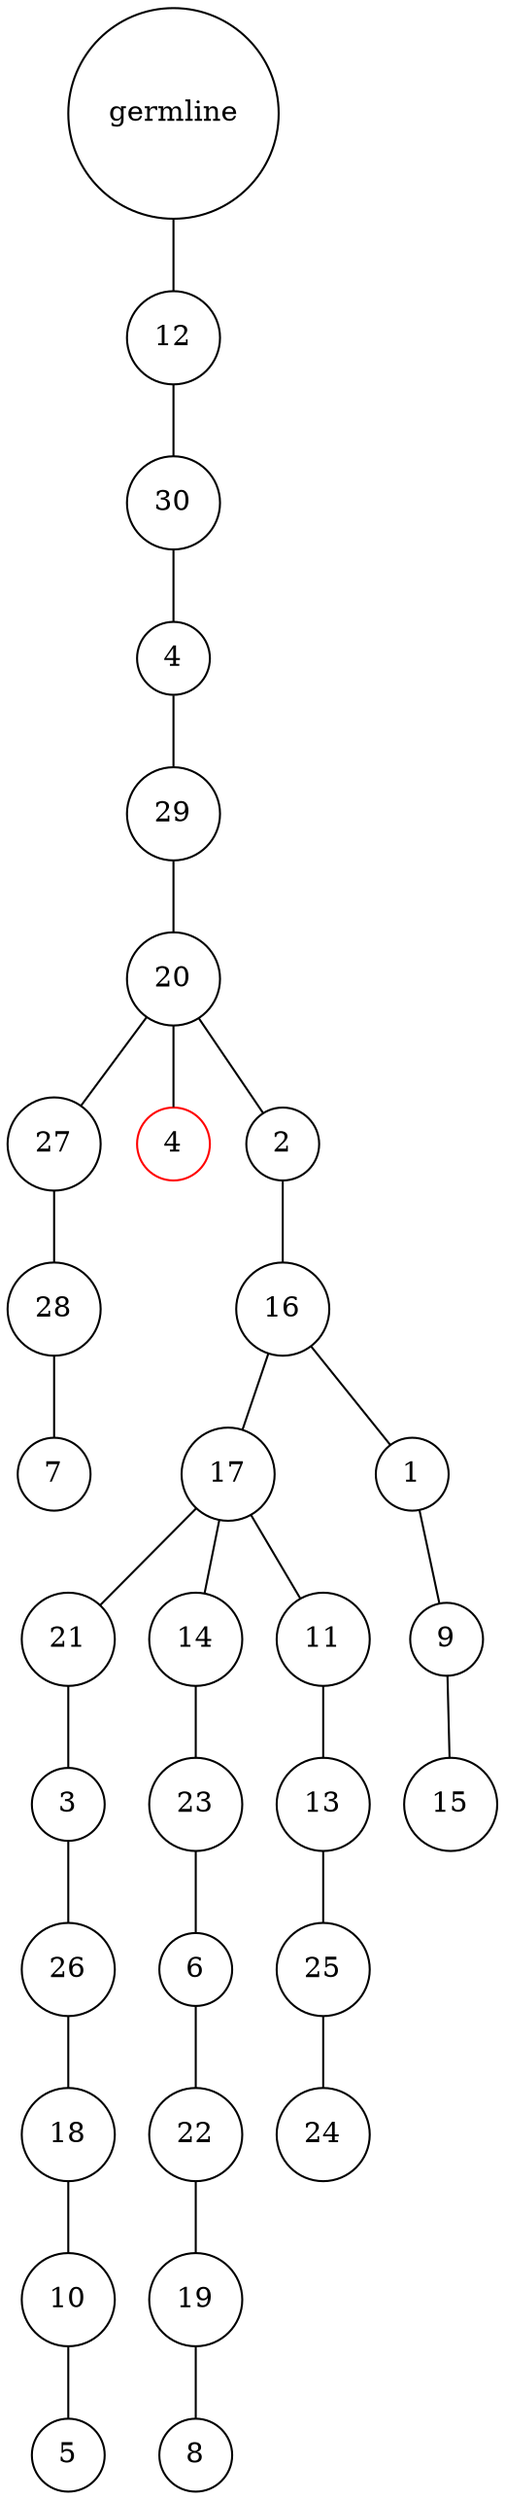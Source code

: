 graph {
	rankdir=UD;
	splines=line;
	node [shape=circle]
	"0x7f5814f20a60" [label="germline"];
	"0x7f5814f20a90" [label="12"];
	"0x7f5814f20a60" -- "0x7f5814f20a90" ;
	"0x7f5814f20ac0" [label="30"];
	"0x7f5814f20a90" -- "0x7f5814f20ac0" ;
	"0x7f5814f20af0" [label="4"];
	"0x7f5814f20ac0" -- "0x7f5814f20af0" ;
	"0x7f5814f20b20" [label="29"];
	"0x7f5814f20af0" -- "0x7f5814f20b20" ;
	"0x7f5814f20b50" [label="20"];
	"0x7f5814f20b20" -- "0x7f5814f20b50" ;
	"0x7f5814f20b80" [label="27"];
	"0x7f5814f20b50" -- "0x7f5814f20b80" ;
	"0x7f5814f20bb0" [label="28"];
	"0x7f5814f20b80" -- "0x7f5814f20bb0" ;
	"0x7f5814f20be0" [label="7"];
	"0x7f5814f20bb0" -- "0x7f5814f20be0" ;
	"0x7f5814f20c10" [label="4",color="red"];
	"0x7f5814f20b50" -- "0x7f5814f20c10" ;
	"0x7f5814f20c40" [label="2"];
	"0x7f5814f20b50" -- "0x7f5814f20c40" ;
	"0x7f5814f20c70" [label="16"];
	"0x7f5814f20c40" -- "0x7f5814f20c70" ;
	"0x7f5814f20ca0" [label="17"];
	"0x7f5814f20c70" -- "0x7f5814f20ca0" ;
	"0x7f5814f20cd0" [label="21"];
	"0x7f5814f20ca0" -- "0x7f5814f20cd0" ;
	"0x7f5814f20d00" [label="3"];
	"0x7f5814f20cd0" -- "0x7f5814f20d00" ;
	"0x7f5814f20d30" [label="26"];
	"0x7f5814f20d00" -- "0x7f5814f20d30" ;
	"0x7f5814f20d60" [label="18"];
	"0x7f5814f20d30" -- "0x7f5814f20d60" ;
	"0x7f5814f20d90" [label="10"];
	"0x7f5814f20d60" -- "0x7f5814f20d90" ;
	"0x7f5814f20dc0" [label="5"];
	"0x7f5814f20d90" -- "0x7f5814f20dc0" ;
	"0x7f5814f20df0" [label="14"];
	"0x7f5814f20ca0" -- "0x7f5814f20df0" ;
	"0x7f5814f20e20" [label="23"];
	"0x7f5814f20df0" -- "0x7f5814f20e20" ;
	"0x7f5814f20e50" [label="6"];
	"0x7f5814f20e20" -- "0x7f5814f20e50" ;
	"0x7f5814f20e80" [label="22"];
	"0x7f5814f20e50" -- "0x7f5814f20e80" ;
	"0x7f5814f20eb0" [label="19"];
	"0x7f5814f20e80" -- "0x7f5814f20eb0" ;
	"0x7f5814f20ee0" [label="8"];
	"0x7f5814f20eb0" -- "0x7f5814f20ee0" ;
	"0x7f5814f20f10" [label="11"];
	"0x7f5814f20ca0" -- "0x7f5814f20f10" ;
	"0x7f5814f20f40" [label="13"];
	"0x7f5814f20f10" -- "0x7f5814f20f40" ;
	"0x7f5814f20f70" [label="25"];
	"0x7f5814f20f40" -- "0x7f5814f20f70" ;
	"0x7f5814f20fa0" [label="24"];
	"0x7f5814f20f70" -- "0x7f5814f20fa0" ;
	"0x7f5814f20fd0" [label="1"];
	"0x7f5814f20c70" -- "0x7f5814f20fd0" ;
	"0x7f5814f30040" [label="9"];
	"0x7f5814f20fd0" -- "0x7f5814f30040" ;
	"0x7f5814f30070" [label="15"];
	"0x7f5814f30040" -- "0x7f5814f30070" ;
}
